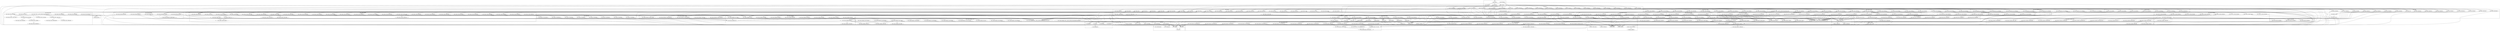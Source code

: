 digraph {
graph [overlap=false]
subgraph cluster_strict {
	label="strict";
	"strict::bits";
	"strict::CORE:regcomp";
	"strict::unimport";
	"strict::import";
	"strict::CORE:match";
}
subgraph cluster_warnings_register {
	label="warnings::register";
	"warnings::register::import";
}
subgraph cluster_main {
	label="main";
	"main::BEGIN@4";
	"main::BEGIN@1";
	"main::RUNTIME";
	"main::NULL";
	"main::BEGIN@2";
}
subgraph cluster_Test_Stream {
	label="Test::Stream";
	"Test::Stream::BEGIN@13";
	"Test::Stream::BEGIN@3";
	"Test::Stream::BEGIN@15";
	"Test::Stream::_process_event";
	"Test::Stream::_finalize_event";
	"Test::Stream::shared";
	"Test::Stream::BEGIN@11";
	"Test::Stream::BEGIN@2";
	"Test::Stream::CORE:print";
	"Test::Stream::plan";
	"Test::Stream::BEGIN@9";
	"Test::Stream::ended";
	"Test::Stream::before_import";
	"Test::Stream::count";
	"Test::Stream::BEGIN@47";
	"Test::Stream::send";
	"Test::Stream::_render_tap";
	"Test::Stream::BEGIN@8";
	"Test::Stream::BEGIN@628";
	"Test::Stream::done_testing";
	"Test::Stream::END";
	"Test::Stream::init";
	"Test::Stream::BEGIN@659";
	"Test::Stream::BEGIN@10";
	"Test::Stream::_update_state";
	"Test::Stream::_reset";
	"Test::Stream::failed";
	"Test::Stream::BEGIN@12";
}
subgraph cluster_Test_Stream_PackageUtil {
	label="Test::Stream::PackageUtil";
	"Test::Stream::PackageUtil::BEGIN@47";
	"Test::Stream::PackageUtil::CORE:match";
	"Test::Stream::PackageUtil::BEGIN@2";
	"Test::Stream::PackageUtil::BEGIN@19";
	"Test::Stream::PackageUtil::BEGIN@61";
	"Test::Stream::PackageUtil::package_purge_sym";
	"Test::Stream::PackageUtil::BEGIN@3";
	"Test::Stream::PackageUtil::import";
	"Test::Stream::PackageUtil::package_sym";
	"Test::Stream::PackageUtil::BEGIN@46";
}
subgraph cluster_Test_More_DeepCheck_Strict {
	label="Test::More::DeepCheck::Strict";
	"Test::More::DeepCheck::Strict::BEGIN@2";
	"Test::More::DeepCheck::Strict::BEGIN@7";
	"Test::More::DeepCheck::Strict::BEGIN@5";
	"Test::More::DeepCheck::Strict::BEGIN@8";
	"Test::More::DeepCheck::Strict::BEGIN@3";
	"Test::More::DeepCheck::Strict::BEGIN@63";
	"Test::More::DeepCheck::Strict::BEGIN@10";
	"Test::More::DeepCheck::Strict::BEGIN@6";
}
subgraph cluster_Test_Stream_Event_Note {
	label="Test::Stream::Event::Note";
	"Test::Stream::Event::Note::BEGIN@3";
	"Test::Stream::Event::Note::BEGIN@10";
	"Test::Stream::Event::Note::BEGIN@5";
	"Test::Stream::Event::Note::BEGIN@2";
}
subgraph cluster_XSLoader {
	label="XSLoader";
	"XSLoader::load";
}
subgraph cluster_Test_Stream_Event_Bail {
	label="Test::Stream::Event::Bail";
	"Test::Stream::Event::Bail::BEGIN@2";
	"Test::Stream::Event::Bail::BEGIN@5";
	"Test::Stream::Event::Bail::BEGIN@3";
}
subgraph cluster_Test_Stream_Block {
	label="Test::Stream::Block";
	"Test::Stream::Block::BEGIN@5";
	"Test::Stream::Block::BEGIN@6";
	"Test::Stream::Block::BEGIN@2";
	"Test::Stream::Block::BEGIN@3";
	"Test::Stream::Block::BEGIN@8";
	"Test::Stream::Block::BEGIN@176";
}
subgraph cluster_Test_Stream_ArrayBase {
	label="Test::Stream::ArrayBase";
	"Test::Stream::ArrayBase::CORE:subst";
	"Test::Stream::ArrayBase::apply_to";
	"Test::Stream::ArrayBase::BEGIN@2";
	"Test::Stream::ArrayBase::BEGIN@7";
	"Test::Stream::ArrayBase::BEGIN@5";
	"Test::Stream::ArrayBase::import";
	"Test::Stream::ArrayBase::BEGIN@29";
	"Test::Stream::ArrayBase::BEGIN@6";
	"Test::Stream::ArrayBase::BEGIN@3";
	"Test::Stream::ArrayBase::BEGIN@9";
}
subgraph cluster_Test_Stream_Event_Subtest {
	label="Test::Stream::Event::Subtest";
	"Test::Stream::Event::Subtest::BEGIN@3";
	"Test::Stream::Event::Subtest::BEGIN@6";
	"Test::Stream::Event::Subtest::BEGIN@7";
	"Test::Stream::Event::Subtest::BEGIN@2";
	"Test::Stream::Event::Subtest::BEGIN@9";
	"Test::Stream::Event::Subtest::BEGIN@5";
}
subgraph cluster_Test_Stream_Event_Finish {
	label="Test::Stream::Event::Finish";
	"Test::Stream::Event::Finish::BEGIN@5";
	"Test::Stream::Event::Finish::BEGIN@2";
	"Test::Stream::Event::Finish::BEGIN@3";
}
subgraph cluster_Test_Stream_Carp {
	label="Test::Stream::Carp";
	"Test::Stream::Carp::BEGIN@3";
	"Test::Stream::Carp::BEGIN@2";
	"Test::Stream::Carp::BEGIN@5";
}
subgraph cluster_Test_More_Tools {
	label="Test::More::Tools";
	"Test::More::Tools::BEGIN@7";
	"Test::More::Tools::BEGIN@2";
	"Test::More::Tools::BEGIN@3";
	"Test::More::Tools::BEGIN@5";
	"Test::More::Tools::BEGIN@12";
	"Test::More::Tools::BEGIN@145";
	"Test::More::Tools::BEGIN@11";
}
subgraph cluster_version {
	label="version";
	"version::(bool";
	"version::(cmp";
}
subgraph cluster_Test_Stream_HashBase_Meta {
	label="Test::Stream::HashBase::Meta";
	"Test::Stream::HashBase::Meta::BEGIN@92";
	"Test::Stream::HashBase::Meta::BEGIN@65";
	"Test::Stream::HashBase::Meta::baseclass";
	"Test::Stream::HashBase::Meta::__ANON__[lib/Test/Stream/HashBase/Meta.pm:94]";
	"Test::Stream::HashBase::Meta::BEGIN@3";
	"Test::Stream::HashBase::Meta::fields";
	"Test::Stream::HashBase::Meta::__ANON__[lib/Test/Stream/HashBase/Meta.pm:95]";
	"Test::Stream::HashBase::Meta::BEGIN@58";
	"Test::Stream::HashBase::Meta::new";
	"Test::Stream::HashBase::Meta::subclass";
	"Test::Stream::HashBase::Meta::BEGIN@2";
	"Test::Stream::HashBase::Meta::get";
	"Test::Stream::HashBase::Meta::add_accessors";
	"Test::Stream::HashBase::Meta::BEGIN@5";
	"Test::Stream::HashBase::Meta::order";
}
subgraph cluster_Scalar_Util {
	label="Scalar::Util";
	"Scalar::Util::weaken";
	"Scalar::Util::blessed";
	"Scalar::Util::BEGIN@9";
}
subgraph cluster_Test_Stream_Event_Diag {
	label="Test::Stream::Event::Diag";
	"Test::Stream::Event::Diag::BEGIN@3";
	"Test::Stream::Event::Diag::BEGIN@2";
	"Test::Stream::Event::Diag::BEGIN@10";
	"Test::Stream::Event::Diag::BEGIN@12";
	"Test::Stream::Event::Diag::BEGIN@5";
	"Test::Stream::Event::Diag::BEGIN@11";
}
subgraph cluster_PerlIO {
	label="PerlIO";
	"PerlIO::get_layers";
}
subgraph cluster_warnings {
	label="warnings";
	"warnings::register_categories";
	"warnings::CORE:regcomp";
	"warnings::unimport";
	"warnings::CORE:match";
	"warnings::import";
	"warnings::_mkMask";
}
subgraph cluster_Test_Stream_Event_Plan {
	label="Test::Stream::Event::Plan";
	"Test::Stream::Event::Plan::init";
	"Test::Stream::Event::Plan::BEGIN@3";
	"Test::Stream::Event::Plan::to_tap";
	"Test::Stream::Event::Plan::BEGIN@2";
	"Test::Stream::Event::Plan::BEGIN@10";
	"Test::Stream::Event::Plan::BEGIN@5";
}
subgraph cluster_Test_Stream_Util {
	label="Test::Stream::Util";
	"Test::Stream::Util::BEGIN@3";
	"Test::Stream::Util::BEGIN@81";
	"Test::Stream::Util::BEGIN@2";
	"Test::Stream::Util::BEGIN@5";
	"Test::Stream::Util::_local_protect";
	"Test::Stream::Util::BEGIN@7";
	"Test::Stream::Util::BEGIN@170";
	"Test::Stream::Util::BEGIN@6";
}
subgraph cluster_List_Util {
	label="List::Util";
	"List::Util::BEGIN@9";
	"List::Util::BEGIN@30";
}
subgraph cluster_UNIVERSAL {
	label="UNIVERSAL";
	"UNIVERSAL::isa";
	"UNIVERSAL::VERSION";
	"UNIVERSAL::can";
}
subgraph cluster_Test_Stream_Event {
	label="Test::Stream::Event";
	"Test::Stream::Event::BEGIN@6";
	"Test::Stream::Event::BEGIN@2";
	"Test::Stream::Event::encoding";
	"Test::Stream::Event::import";
	"Test::Stream::Event::BEGIN@8";
	"Test::Stream::Event::BEGIN@5";
	"Test::Stream::Event::BEGIN@3";
	"Test::Stream::Event::init";
}
subgraph cluster_Exporter {
	label="Exporter";
	"Exporter::import";
	"Exporter::CORE:subst";
	"Exporter::CORE:match";
}
subgraph cluster_Test_Stream_Toolset {
	label="Test::Stream::Toolset";
	"Test::Stream::Toolset::BEGIN@5";
	"Test::Stream::Toolset::BEGIN@16";
	"Test::Stream::Toolset::BEGIN@3";
	"Test::Stream::Toolset::BEGIN@10";
	"Test::Stream::Toolset::BEGIN@6";
	"Test::Stream::Toolset::BEGIN@18";
	"Test::Stream::Toolset::BEGIN@12";
	"Test::Stream::Toolset::BEGIN@11";
	"Test::Stream::Toolset::BEGIN@14";
	"Test::Stream::Toolset::BEGIN@7";
	"Test::Stream::Toolset::BEGIN@15";
	"Test::Stream::Toolset::__ANON__[lib/Test/Stream/Toolset.pm:58]";
	"Test::Stream::Toolset::BEGIN@2";
	"Test::Stream::Toolset::BEGIN@13";
}
subgraph cluster_Test_Stream_ArrayBase_Meta {
	label="Test::Stream::ArrayBase::Meta";
	"Test::Stream::ArrayBase::Meta::_GROW";
	"Test::Stream::ArrayBase::Meta::BEGIN@2";
	"Test::Stream::ArrayBase::Meta::get";
	"Test::Stream::ArrayBase::Meta::baseclass";
	"Test::Stream::ArrayBase::Meta::BEGIN@5";
	"Test::Stream::ArrayBase::Meta::fields";
	"Test::Stream::ArrayBase::Meta::new";
	"Test::Stream::ArrayBase::Meta::add_accessors";
	"Test::Stream::ArrayBase::Meta::subclass";
	"Test::Stream::ArrayBase::Meta::BEGIN@106";
	"Test::Stream::ArrayBase::Meta::BEGIN@57";
	"Test::Stream::ArrayBase::Meta::BEGIN@3";
}
subgraph cluster_Test_Stream_ExitMagic {
	label="Test::Stream::ExitMagic";
	"Test::Stream::ExitMagic::BEGIN@7";
	"Test::Stream::ExitMagic::do_magic";
	"Test::Stream::ExitMagic::be_helpful_magic";
	"Test::Stream::ExitMagic::BEGIN@3";
	"Test::Stream::ExitMagic::init";
	"Test::Stream::ExitMagic::BEGIN@2";
}
subgraph cluster_Test_More {
	label="Test::More";
	"Test::More::BEGIN@12";
	"Test::More::BEGIN@23";
	"Test::More::BEGIN@260";
	"Test::More::BEGIN@13";
	"Test::More::import_extra";
	"Test::More::BEGIN@15";
	"Test::More::BEGIN@3";
	"Test::More::BEGIN@4";
	"Test::More::BEGIN@10";
	"Test::More::BEGIN@19";
	"Test::More::BEGIN@53";
	"Test::More::import";
	"Test::More::BEGIN@121";
	"Test::More::BEGIN@16";
	"Test::More::BEGIN@18";
	"Test::More::done_testing";
	"Test::More::BEGIN@21";
	"Test::More::BEGIN@11";
	"Test::More::BEGIN@5";
	"Test::More::BEGIN@225";
	"Test::More::ok";
}
subgraph cluster_Test_Stream_Meta {
	label="Test::Stream::Meta";
	"Test::Stream::Meta::BEGIN@14";
	"Test::Stream::Meta::init_tester";
	"Test::Stream::Meta::BEGIN@5";
	"Test::Stream::Meta::BEGIN@3";
	"Test::Stream::Meta::BEGIN@2";
	"Test::Stream::Meta::BEGIN@6";
	"Test::Stream::Meta::BEGIN@8";
	"Test::Stream::Meta::is_tester";
	"Test::Stream::Meta::BEGIN@12";
}
subgraph cluster_Test_Stream_Context {
	label="Test::Stream::Context";
	"Test::Stream::Context::BEGIN@18";
	"Test::Stream::Context::DESTROY";
	"Test::Stream::Context::BEGIN@426";
	"Test::Stream::Context::BEGIN@9";
	"Test::Stream::Context::BEGIN@11";
	"Test::Stream::Context::BEGIN@14";
	"Test::Stream::Context::BEGIN@433";
	"Test::Stream::Context::CORE:match";
	"Test::Stream::Context::snapshot";
	"Test::Stream::Context::_find_context";
	"Test::Stream::Context::ok";
	"Test::Stream::Context::finish";
	"Test::Stream::Context::BEGIN@10";
	"Test::Stream::Context::BEGIN@78";
	"Test::Stream::Context::BEGIN@407";
	"Test::Stream::Context::BEGIN@2";
	"Test::Stream::Context::_ok";
	"Test::Stream::Context::BEGIN@5";
	"Test::Stream::Context::BEGIN@385";
	"Test::Stream::Context::context";
	"Test::Stream::Context::CORE:subst";
	"Test::Stream::Context::BEGIN@24";
	"Test::Stream::Context::BEGIN@3";
	"Test::Stream::Context::register_event";
	"Test::Stream::Context::BEGIN@7";
	"Test::Stream::Context::BEGIN@406";
	"Test::Stream::Context::BEGIN@425";
	"Test::Stream::Context::done_testing";
	"Test::Stream::Context::_plan";
	"Test::Stream::Context::BEGIN@12";
	"Test::Stream::Context::BEGIN@77";
}
subgraph cluster_vars {
	label="vars";
	"vars::CORE:match";
	"vars::import";
	"vars::BEGIN@7";
	"vars::BEGIN@3";
	"vars::BEGIN@8";
}
subgraph cluster_Config {
	label="Config";
	"Config::BEGIN@11";
	"Config::TIEHASH";
	"Config::FETCH";
	"Config::import";
	"Config::BEGIN@10";
	"Config::BEGIN@9";
	"Config::BEGIN@47";
}
subgraph cluster_Test_Stream_ExitMagic_Context {
	label="Test::Stream::ExitMagic::Context";
	"Test::Stream::ExitMagic::Context::BEGIN@5";
	"Test::Stream::ExitMagic::Context::BEGIN@2";
	"Test::Stream::ExitMagic::Context::snapshot";
	"Test::Stream::ExitMagic::Context::BEGIN@3";
	"Test::Stream::ExitMagic::Context::init";
}
subgraph cluster_Test_Stream_HashBase {
	label="Test::Stream::HashBase";
	"Test::Stream::HashBase::BEGIN@3";
	"Test::Stream::HashBase::BEGIN@5";
	"Test::Stream::HashBase::BEGIN@2";
	"Test::Stream::HashBase::new";
	"Test::Stream::HashBase::BEGIN@7";
	"Test::Stream::HashBase::BEGIN@9";
	"Test::Stream::HashBase::import";
	"Test::Stream::HashBase::BEGIN@29";
	"Test::Stream::HashBase::BEGIN@6";
	"Test::Stream::HashBase::apply_to";
	"Test::Stream::HashBase::new_ordered";
	"Test::Stream::HashBase::CORE:subst";
}
subgraph cluster_Test_Stream_Exporter {
	label="Test::Stream::Exporter";
	"Test::Stream::Exporter::import";
	"Test::Stream::Exporter::__ANON__[lib/Test/Stream/Exporter.pm:39]";
	"Test::Stream::Exporter::export_to";
	"Test::Stream::Exporter::BEGIN@5";
	"Test::Stream::Exporter::BEGIN@2";
	"Test::Stream::Exporter::BEGIN@3";
	"Test::Stream::Exporter::export_meta";
	"Test::Stream::Exporter::BEGIN@17";
	"Test::Stream::Exporter::exports";
	"Test::Stream::Exporter::default_export";
	"Test::Stream::Exporter::default_exports";
	"Test::Stream::Exporter::export";
	"Test::Stream::Exporter::BEGIN@72";
	"Test::Stream::Exporter::CORE:subst";
	"Test::Stream::Exporter::cleanup";
	"Test::Stream::Exporter::BEGIN@6";
}
subgraph cluster_Test_Stream_Event_Ok {
	label="Test::Stream::Event::Ok";
	"Test::Stream::Event::Ok::BEGIN@5";
	"Test::Stream::Event::Ok::BEGIN@6";
	"Test::Stream::Event::Ok::CORE:subst";
	"Test::Stream::Event::Ok::BEGIN@2";
	"Test::Stream::Event::Ok::BEGIN@3";
	"Test::Stream::Event::Ok::BEGIN@7";
	"Test::Stream::Event::Ok::BEGIN@134";
	"Test::Stream::Event::Ok::to_tap";
	"Test::Stream::Event::Ok::init";
	"Test::Stream::Event::Ok::BEGIN@9";
}
subgraph cluster_Test_Stream_Threads {
	label="Test::Stream::Threads";
	"Test::Stream::Threads::BEGIN@3";
	"Test::Stream::Threads::BEGIN@23";
	"Test::Stream::Threads::BEGIN@6";
	"Test::Stream::Threads::BEGIN@5";
	"Test::Stream::Threads::BEGIN@2";
}
subgraph cluster_Test_Stream_IOSets {
	label="Test::Stream::IOSets";
	"Test::Stream::IOSets::__ANON__[lib/Test/Stream/IOSets.pm:76]";
	"Test::Stream::IOSets::init_legacy";
	"Test::Stream::IOSets::reset_legacy";
	"Test::Stream::IOSets::_apply_layers";
	"Test::Stream::IOSets::open_handles";
	"Test::Stream::IOSets::_autoflush";
	"Test::Stream::IOSets::BEGIN@3";
	"Test::Stream::IOSets::BEGIN@2";
	"Test::Stream::IOSets::CORE:select";
	"Test::Stream::IOSets::new";
	"Test::Stream::IOSets::_copy_io_layers";
	"Test::Stream::IOSets::CORE:open";
	"Test::Stream::IOSets::BEGIN@5";
	"Test::Stream::IOSets::CORE:binmode";
	"Test::Stream::IOSets::CORE:match";
}
subgraph cluster_Test_More_DeepCheck {
	label="Test::More::DeepCheck";
	"Test::More::DeepCheck::BEGIN@5";
	"Test::More::DeepCheck::BEGIN@2";
	"Test::More::DeepCheck::BEGIN@3";
}
subgraph cluster_Test_Stream_Subtest {
	label="Test::Stream::Subtest";
	"Test::Stream::Subtest::BEGIN@38";
	"Test::Stream::Subtest::BEGIN@11";
	"Test::Stream::Subtest::BEGIN@12";
	"Test::Stream::Subtest::BEGIN@2";
	"Test::Stream::Subtest::BEGIN@3";
	"Test::Stream::Subtest::BEGIN@14";
	"Test::Stream::Subtest::BEGIN@9";
	"Test::Stream::Subtest::BEGIN@5";
	"Test::Stream::Subtest::BEGIN@10";
}
subgraph cluster_Test_Builder {
	label="Test::Builder";
	"Test::Builder::BEGIN@4";
	"Test::Builder::BEGIN@944";
	"Test::Builder::BEGIN@17";
	"Test::Builder::create";
	"Test::Builder::BEGIN@22";
	"Test::Builder::BEGIN@261";
	"Test::Builder::BEGIN@13";
	"Test::Builder::BEGIN@5";
	"Test::Builder::BEGIN@3";
	"Test::Builder::BEGIN@20";
	"Test::Builder::reset";
	"Test::Builder::BEGIN@14";
	"Test::Builder::new";
	"Test::Builder::BEGIN@18";
	"Test::Builder::BEGIN@11";
	"Test::Builder::BEGIN@12";
	"Test::Builder::BEGIN@262";
	"Test::Builder::BEGIN@15";
}
subgraph cluster_Test_Stream_Exporter_Meta {
	label="Test::Stream::Exporter::Meta";
	"Test::Stream::Exporter::Meta::new";
	"Test::Stream::Exporter::Meta::exports";
	"Test::Stream::Exporter::Meta::get";
	"Test::Stream::Exporter::Meta::add_bulk";
	"Test::Stream::Exporter::Meta::BEGIN@100.1";
	"Test::Stream::Exporter::Meta::add";
	"Test::Stream::Exporter::Meta::BEGIN@2";
	"Test::Stream::Exporter::Meta::BEGIN@89";
	"Test::Stream::Exporter::Meta::BEGIN@5";
	"Test::Stream::Exporter::Meta::default";
	"Test::Stream::Exporter::Meta::BEGIN@101";
	"Test::Stream::Exporter::Meta::add_default";
	"Test::Stream::Exporter::Meta::BEGIN@3";
	"Test::Stream::Exporter::Meta::add_default_bulk";
	"Test::Stream::Exporter::Meta::BEGIN@101.2";
	"Test::Stream::Exporter::Meta::BEGIN@100";
}
"Test::Stream::BEGIN@8" -> "Test::Stream::Context::BEGIN@5";
"Test::Stream::Toolset::BEGIN@14" -> "Test::Stream::Event::Ok::BEGIN@134";
"Test::Stream::Toolset::__ANON__[lib/Test/Stream/Toolset.pm:58]" -> "Test::Stream::Context::context";
"Test::More::done_testing" -> "Test::Stream::Context::context";
"Test::More::ok" -> "Test::Stream::Context::context";
"Test::Stream::Context::register_event" -> "Test::Stream::Context::CORE:subst";
"Test::More::BEGIN@12" -> "Test::Stream::Toolset::BEGIN@16";
"Test::Stream::Context::BEGIN@10" -> "Test::Stream::Event::BEGIN@2";
"warnings::register_categories" -> "warnings::_mkMask";
"Test::Stream::Event::BEGIN@8" -> "Test::Stream::HashBase::BEGIN@2";
"Test::Stream::ArrayBase::apply_to" -> "Test::Stream::ArrayBase::Meta::add_accessors";
"Test::Stream::Exporter::BEGIN@6" -> "Test::Stream::Exporter::Meta::BEGIN@100";
"Test::Stream::BEGIN@8" -> "Test::Stream::Context::BEGIN@77";
"Test::Stream::BEGIN@10" -> "Test::Stream::IOSets::init_legacy";
"Test::Stream::HashBase::new" -> "Test::Stream::ExitMagic::init";
"Test::Stream::shared" -> "Test::Stream::ExitMagic::BEGIN@3";
"Test::More::BEGIN@13" -> "Test::Stream::Subtest::BEGIN@10";
"Test::More::BEGIN@12" -> "Test::Stream::Toolset::BEGIN@3";
"main::BEGIN@4" -> "Test::More::BEGIN@3";
"Test::Stream::Exporter::Meta::new" -> "Test::Stream::Exporter::Meta::add_bulk";
"Test::Stream::Exporter::exports" -> "Test::Stream::Exporter::Meta::add_bulk";
"Test::Stream::Context::done_testing" -> "Test::Stream::done_testing";
"Config::BEGIN@11" -> "vars::BEGIN@3";
"Test::Stream::Toolset::BEGIN@10" -> "Test::Stream::Event::Bail::BEGIN@2";
"Test::Stream::Toolset::BEGIN@14" -> "Test::Stream::Event::Ok::BEGIN@5";
"Test::Stream::send" -> "Test::Stream::_update_state";
"Test::Stream::Toolset::BEGIN@10" -> "Test::Stream::Event::Bail::BEGIN@5";
"Test::Stream::Context::finish" -> "Test::Stream::ExitMagic::Context::snapshot";
"Test::Stream::_update_state" -> "Test::Stream::ExitMagic::Context::snapshot";
"Test::Stream::Toolset::BEGIN@12" -> "Test::Stream::Event::Finish::BEGIN@3";
"Test::Stream::Meta::BEGIN@8" -> "Test::Stream::HashBase::import";
"Test::Stream::ExitMagic::Context::BEGIN@5" -> "Test::Stream::HashBase::import";
"Test::Stream::Block::BEGIN@8" -> "Test::Stream::HashBase::import";
"Test::Stream::BEGIN@15" -> "Test::Stream::HashBase::import";
"Test::Stream::Event::BEGIN@8" -> "Test::Stream::HashBase::import";
"Test::Stream::Context::BEGIN@14" -> "Test::Stream::HashBase::import";
"Test::Stream::ExitMagic::BEGIN@7" -> "Test::Stream::HashBase::import";
"Test::Stream::HashBase::new_ordered" -> "Test::Stream::HashBase::Meta::order";
"Test::Stream::HashBase::Meta::subclass" -> "Test::Stream::HashBase::Meta::order";
"Test::Stream::IOSets::_apply_layers" -> "Test::Stream::IOSets::CORE:binmode";
"Test::Stream::Subtest::BEGIN@14" -> "Test::Stream::Block::BEGIN@8";
"Test::More::DeepCheck::Strict::BEGIN@10" -> "Test::Stream::ArrayBase::BEGIN@7";
"Test::Stream::ArrayBase::apply_to" -> "Test::More::DeepCheck::BEGIN@2";
"main::BEGIN@4" -> "Test::More::import";
"Test::Stream::Context::BEGIN@12" -> "Test::Stream::Meta::BEGIN@3";
"Test::More::BEGIN@18" -> "Test::More::Tools::BEGIN@145";
"Test::Stream::ArrayBase::BEGIN@5" -> "Test::Stream::ArrayBase::Meta::BEGIN@57";
"Test::Stream::IOSets::open_handles" -> "Test::Stream::IOSets::CORE:open";
"Test::Stream::HashBase::new" -> "Test::Stream::Event::Ok::init";
"Test::Stream::BEGIN@8" -> "Test::Stream::Context::BEGIN@11";
"Test::Stream::IOSets::_apply_layers" -> "Test::Stream::IOSets::CORE:match";
"Test::Stream::Threads::BEGIN@6" -> "Config::import";
"Test::Stream::Exporter::BEGIN@5" -> "Test::Stream::PackageUtil::BEGIN@47";
"Test::Stream::Context::BEGIN@11" -> "Test::Stream::Util::BEGIN@3";
"Test::Stream::Threads::BEGIN@6" -> "Config::BEGIN@9";
"Test::Stream::BEGIN@8" -> "Test::Stream::Context::BEGIN@407";
"Test::Stream::ArrayBase::BEGIN@5" -> "Test::Stream::ArrayBase::Meta::BEGIN@3";
"Test::Stream::ExitMagic::do_magic" -> "Test::Stream::failed";
"Test::Stream::Exporter::BEGIN@6" -> "Test::Stream::Exporter::Meta::BEGIN@89";
"Test::Stream::Threads::BEGIN@5" -> "Config::FETCH";
"Test::More::BEGIN@18" -> "Test::More::Tools::BEGIN@5";
"Test::Stream::Toolset::BEGIN@11" -> "Test::Stream::Event::Diag::BEGIN@2";
"Test::Stream::HashBase::apply_to" -> "Test::Stream::HashBase::Meta::add_accessors";
"Test::Stream::HashBase::new" -> "Test::Stream::Event::Plan::init";
"Test::Stream::Toolset::BEGIN@15" -> "Test::Stream::Event::Plan::BEGIN@2";
"Test::More::BEGIN@21" -> "Test::Builder::BEGIN@22";
"Test::Stream::_reset" -> "Test::Stream::HashBase::Meta::__ANON__[lib/Test/Stream/HashBase/Meta.pm:94]";
"Test::Stream::_update_state" -> "Test::Stream::HashBase::Meta::__ANON__[lib/Test/Stream/HashBase/Meta.pm:94]";
"Test::Stream::Context::finish" -> "Test::Stream::HashBase::Meta::__ANON__[lib/Test/Stream/HashBase/Meta.pm:94]";
"Test::Builder::reset" -> "Test::Stream::HashBase::Meta::__ANON__[lib/Test/Stream/HashBase/Meta.pm:94]";
"Test::Stream::_render_tap" -> "Test::Stream::HashBase::Meta::__ANON__[lib/Test/Stream/HashBase/Meta.pm:94]";
"Test::Stream::Event::Ok::init" -> "Test::Stream::HashBase::Meta::__ANON__[lib/Test/Stream/HashBase/Meta.pm:94]";
"Test::Stream::ExitMagic::do_magic" -> "Test::Stream::HashBase::Meta::__ANON__[lib/Test/Stream/HashBase/Meta.pm:94]";
"Test::Stream::ExitMagic::be_helpful_magic" -> "Test::Stream::HashBase::Meta::__ANON__[lib/Test/Stream/HashBase/Meta.pm:94]";
"Test::Stream::END" -> "Test::Stream::HashBase::Meta::__ANON__[lib/Test/Stream/HashBase/Meta.pm:94]";
"Test::Stream::Context::done_testing" -> "Test::Stream::HashBase::Meta::__ANON__[lib/Test/Stream/HashBase/Meta.pm:94]";
"Test::Stream::Context::_plan" -> "Test::Stream::HashBase::Meta::__ANON__[lib/Test/Stream/HashBase/Meta.pm:94]";
"Test::Stream::_finalize_event" -> "Test::Stream::HashBase::Meta::__ANON__[lib/Test/Stream/HashBase/Meta.pm:94]";
"Test::Stream::Context::context" -> "Test::Stream::HashBase::Meta::__ANON__[lib/Test/Stream/HashBase/Meta.pm:94]";
"Test::Stream::Event::Ok::to_tap" -> "Test::Stream::HashBase::Meta::__ANON__[lib/Test/Stream/HashBase/Meta.pm:94]";
"Test::Stream::Context::_ok" -> "Test::Stream::HashBase::Meta::__ANON__[lib/Test/Stream/HashBase/Meta.pm:94]";
"Test::Stream::Event::encoding" -> "Test::Stream::HashBase::Meta::__ANON__[lib/Test/Stream/HashBase/Meta.pm:94]";
"Test::More::BEGIN@18" -> "Test::More::Tools::BEGIN@3";
"Test::Stream::Exporter::Meta::add_bulk" -> "Test::Stream::Exporter::Meta::exports";
"Test::Stream::Exporter::Meta::add_default_bulk" -> "Test::Stream::Exporter::Meta::exports";
"Test::Stream::Exporter::export_to" -> "Test::Stream::Exporter::Meta::exports";
"Test::Stream::Exporter::Meta::add" -> "Test::Stream::Exporter::Meta::exports";
"Test::Stream::ExitMagic::do_magic" -> "Test::Stream::ExitMagic::be_helpful_magic";
"Test::More::BEGIN@10" -> "Test::Stream::BEGIN@8";
"Test::Stream::BEGIN@8" -> "Test::Stream::Context::BEGIN@14";
"Test::Stream::ArrayBase::import" -> "Test::Stream::ArrayBase::apply_to";
"Test::More::BEGIN@18" -> "Test::More::Tools::BEGIN@7";
"Test::Stream::BEGIN@8" -> "Test::Stream::Context::BEGIN@10";
"Test::More::BEGIN@19" -> "Test::More::DeepCheck::Strict::BEGIN@7";
"Test::Stream::Event::BEGIN@8" -> "Test::Stream::HashBase::BEGIN@3";
"Test::Stream::IOSets::init_legacy" -> "Test::Stream::IOSets::_copy_io_layers";
"Test::Stream::Exporter::Meta::add_default" -> "Test::Stream::Exporter::Meta::add";
"Test::Stream::Exporter::export" -> "Test::Stream::Exporter::Meta::add";
"Test::Stream::ArrayBase::Meta::subclass" -> "Test::Stream::Exporter::Meta::add";
"Test::Stream::HashBase::Meta::subclass" -> "Test::Stream::Exporter::Meta::add";
"Test::Stream::Context::context" -> "Test::Stream::Context::_find_context";
"Test::Stream::Exporter::default_export" -> "Test::Stream::Exporter::export_meta";
"Test::Stream::Exporter::exports" -> "Test::Stream::Exporter::export_meta";
"Test::Stream::Exporter::default_exports" -> "Test::Stream::Exporter::export_meta";
"Test::Stream::Exporter::export" -> "Test::Stream::Exporter::export_meta";
"Test::More::BEGIN@21" -> "Test::Builder::BEGIN@262";
"Test::More::BEGIN@21" -> "Test::Builder::BEGIN@4";
"Test::More::BEGIN@10" -> "Test::Stream::BEGIN@15";
"Test::Stream::HashBase::apply_to" -> "Test::Stream::HashBase::Meta::subclass";
"Test::Stream::Context::BEGIN@12" -> "Test::Stream::Meta::BEGIN@12";
"Test::Stream::IOSets::_copy_io_layers" -> "Test::Stream::Util::_local_protect";
"Test::Stream::Toolset::BEGIN@12" -> "Test::Stream::Event::Finish::BEGIN@2";
"Test::Stream::ArrayBase::apply_to" -> "Test::Stream::Exporter::export_to";
"Test::Stream::Event::import" -> "Test::Stream::Exporter::export_to";
"Test::Stream::HashBase::apply_to" -> "Test::Stream::Exporter::export_to";
"Test::More::import" -> "Test::Stream::Exporter::export_to";
"Test::Stream::Exporter::__ANON__[lib/Test/Stream/Exporter.pm:39]" -> "Test::Stream::Exporter::export_to";
"Test::Stream::Exporter::import" -> "Test::Stream::Exporter::export_to";
"Test::Stream::Threads::BEGIN@6" -> "Config::TIEHASH";
"main::BEGIN@2" -> "warnings::CORE:regcomp";
"Test::Builder::BEGIN@22" -> "Test::Stream::HashBase::Meta::__ANON__[lib/Test/Stream/HashBase/Meta.pm:95]";
"Test::More::BEGIN@12" -> "Test::Stream::Toolset::BEGIN@12";
"Test::Stream::Exporter::export_meta" -> "Test::Stream::Exporter::Meta::get";
"Test::Stream::ArrayBase::Meta::subclass" -> "Test::Stream::Exporter::Meta::get";
"Test::Stream::HashBase::Meta::subclass" -> "Test::Stream::Exporter::Meta::get";
"Test::Stream::HashBase::Meta::add_accessors" -> "Test::Stream::Exporter::Meta::get";
"Test::Stream::ArrayBase::Meta::add_accessors" -> "Test::Stream::Exporter::Meta::get";
"Test::More::BEGIN@13" -> "Test::Stream::Subtest::BEGIN@11";
"Test::More::BEGIN@13" -> "Test::Stream::Subtest::BEGIN@38";
"Test::Stream::Event::import" -> "Test::Stream::HashBase::apply_to";
"Test::Stream::HashBase::import" -> "Test::Stream::HashBase::apply_to";
"Test::Stream::Context::context" -> "Scalar::Util::weaken";
"Test::Stream::Context::register_event" -> "UNIVERSAL::can";
"Test::Stream::HashBase::new" -> "UNIVERSAL::can";
"Test::Stream::HashBase::Meta::subclass" -> "UNIVERSAL::can";
"Test::Stream::ArrayBase::Meta::subclass" -> "UNIVERSAL::can";
"Test::Stream::Exporter::__ANON__[lib/Test/Stream/Exporter.pm:39]" -> "UNIVERSAL::can";
"Test::More::import" -> "UNIVERSAL::can";
"Test::Stream::_render_tap" -> "UNIVERSAL::can";
"Test::Stream::Context::BEGIN@9" -> "Test::Stream::Threads::BEGIN@5";
"Test::Stream::HashBase::new" -> "Test::Stream::init";
"Test::More::BEGIN@10" -> "Test::Stream::BEGIN@659";
"Test::Stream::ExitMagic::do_magic" -> "Test::Stream::Context::finish";
"Test::More::BEGIN@13" -> "Test::Stream::Subtest::BEGIN@14";
"Test::Stream::Toolset::BEGIN@14" -> "Test::Stream::Event::Ok::BEGIN@2";
"Test::Stream::Context::BEGIN@11" -> "Test::Stream::Util::BEGIN@5";
"main::BEGIN@4" -> "Test::More::BEGIN@15";
"Test::More::BEGIN@12" -> "Test::Stream::Toolset::BEGIN@14";
"Test::More::DeepCheck::Strict::BEGIN@10" -> "Test::Stream::ArrayBase::BEGIN@6";
"Test::Stream::shared" -> "Test::Stream::ExitMagic::BEGIN@2";
"Test::Stream::shared" -> "Test::Stream::ExitMagic::Context::BEGIN@2";
"Test::Stream::Context::BEGIN@5" -> "Scalar::Util::BEGIN@9";
"Test::More::BEGIN@12" -> "Test::Stream::Toolset::BEGIN@13";
"Test::Stream::Util::BEGIN@6" -> "Test::Stream::Exporter::import";
"Test::Stream::Context::BEGIN@18" -> "Test::Stream::Exporter::import";
"Test::Stream::Threads::BEGIN@23" -> "Test::Stream::Exporter::import";
"Test::More::Tools::BEGIN@7" -> "Test::Stream::Exporter::import";
"Test::Stream::Carp::BEGIN@5" -> "Test::Stream::Exporter::import";
"Test::Stream::Toolset::BEGIN@18" -> "Test::Stream::Exporter::import";
"Test::Stream::BEGIN@47" -> "Test::Stream::Exporter::import";
"Test::Stream::Subtest::BEGIN@5" -> "Test::Stream::Exporter::import";
"Test::Stream::Meta::BEGIN@14" -> "Test::Stream::Exporter::import";
"Test::More::BEGIN@23" -> "Test::Stream::Exporter::import";
"Test::More::BEGIN@10" -> "Test::Stream::BEGIN@9";
"Test::Stream::Context::BEGIN@12" -> "Test::Stream::Meta::BEGIN@14";
"Test::Stream::Context::snapshot" -> "Scalar::Util::blessed";
"Test::Stream::Exporter::BEGIN@5" -> "Test::Stream::PackageUtil::BEGIN@3";
"Test::More::BEGIN@19" -> "Test::More::DeepCheck::Strict::BEGIN@10";
"Test::Stream::Toolset::BEGIN@16" -> "Test::Stream::Event::Subtest::BEGIN@7";
"Test::Builder::create" -> "Test::Builder::reset";
"Test::Stream::Exporter::export_to" -> "Test::Stream::Exporter::CORE:subst";
"Test::Stream::HashBase::new" -> "Test::Stream::ExitMagic::Context::init";
"Test::More::BEGIN@12" -> "Test::Stream::Exporter::export";
"Test::Stream::Context::BEGIN@7" -> "Test::Stream::Exporter::export";
"Test::Stream::IOSets::init_legacy" -> "Test::Stream::IOSets::_autoflush";
"Test::Stream::IOSets::open_handles" -> "Test::Stream::IOSets::_autoflush";
"main::BEGIN@4" -> "Test::More::BEGIN@260";
"main::BEGIN@4" -> "Test::More::BEGIN@5";
"Test::Stream::BEGIN@8" -> "Test::Stream::Context::BEGIN@385";
"Test::More::BEGIN@19" -> "Test::More::DeepCheck::Strict::BEGIN@6";
"main::BEGIN@4" -> "Test::More::BEGIN@225";
"Exporter::import" -> "Exporter::CORE:subst";
"Test::Stream::ArrayBase::apply_to" -> "Test::More::DeepCheck::BEGIN@5";
"Test::Stream::Carp::BEGIN@5" -> "Test::Stream::Exporter::BEGIN@5";
"Test::Stream::HashBase::new_ordered" -> "Test::Stream::HashBase::Meta::new";
"Test::Stream::HashBase::apply_to" -> "Test::Stream::HashBase::Meta::new";
"Test::Stream::Context::BEGIN@9" -> "Test::Stream::Threads::BEGIN@23";
"Test::Stream::_render_tap" -> "Test::Stream::CORE:print";
"Test::Stream::BEGIN@8" -> "Test::Stream::Context::BEGIN@7";
"Test::Stream::Exporter::BEGIN@6" -> "Test::Stream::Exporter::Meta::BEGIN@101.2";
"Test::More::BEGIN@21" -> "Test::Builder::BEGIN@5";
"Test::Stream::Event::BEGIN@8" -> "Test::Stream::HashBase::BEGIN@7";
"Test::Stream::Exporter::BEGIN@5" -> "Test::Stream::PackageUtil::BEGIN@61";
"Test::Stream::HashBase::BEGIN@5" -> "Test::Stream::HashBase::Meta::BEGIN@92";
"Test::Stream::init" -> "Test::Stream::IOSets::new";
"Test::Stream::Threads::BEGIN@6" -> "Config::BEGIN@11";
"Test::Stream::Context::BEGIN@9" -> "Test::Stream::Threads::BEGIN@6";
"Test::Stream::Toolset::BEGIN@12" -> "Test::Stream::Event::Finish::BEGIN@5";
"Test::More::BEGIN@18" -> "Test::More::Tools::BEGIN@11";
"Test::More::BEGIN@21" -> "Test::Builder::BEGIN@11";
"Test::Stream::Context::_plan" -> "Test::Stream::Context::snapshot";
"Test::Stream::done_testing" -> "Test::Stream::Context::snapshot";
"Test::Stream::Context::_ok" -> "Test::Stream::Context::snapshot";
"Test::More::BEGIN@10" -> "Test::Stream::BEGIN@12";
"Test::Stream::Exporter::default_export" -> "Test::Stream::Exporter::Meta::add_default";
"Test::Stream::Context::_ok" -> "Test::Stream::HashBase::new_ordered";
"Test::Stream::Context::_plan" -> "Test::Stream::HashBase::new_ordered";
"Test::Stream::Context::finish" -> "Test::Stream::HashBase::new_ordered";
"Test::Stream::Carp::BEGIN@5" -> "Test::Stream::Exporter::BEGIN@2";
"Test::Stream::Context::ok" -> "Test::Stream::Context::_ok";
"Test::Stream::Context::BEGIN@7" -> "Test::Stream::Carp::BEGIN@2";
"Test::More::import" -> "Test::Stream::Toolset::__ANON__[lib/Test/Stream/Toolset.pm:58]";
"Test::Stream::Toolset::BEGIN@14" -> "Test::Stream::Event::Ok::BEGIN@6";
"Test::Stream::HashBase::apply_to" -> "Test::Stream::HashBase::Meta::baseclass";
"Test::Stream::Exporter::__ANON__[lib/Test/Stream/Exporter.pm:39]" -> "Test::Stream::before_import";
"Test::Stream::Toolset::BEGIN@11" -> "Test::Stream::Event::Diag::BEGIN@11";
"Test::Stream::Subtest::BEGIN@14" -> "Test::Stream::Block::BEGIN@6";
"Test::Stream::Context::BEGIN@12" -> "Test::Stream::Meta::BEGIN@8";
"Test::More::BEGIN@19" -> "Test::More::DeepCheck::Strict::BEGIN@3";
"Test::Stream::BEGIN@8" -> "Test::Stream::Context::BEGIN@426";
"Test::Stream::Toolset::BEGIN@15" -> "Test::Stream::Event::Plan::BEGIN@3";
"Test::Stream::BEGIN@8" -> "Test::Stream::Exporter::cleanup";
"Test::Stream::Context::BEGIN@11" -> "Test::Stream::Exporter::cleanup";
"Test::More::BEGIN@10" -> "Test::Stream::Exporter::cleanup";
"Test::Stream::Context::BEGIN@9" -> "Test::Stream::Exporter::cleanup";
"Test::Stream::Context::BEGIN@12" -> "Test::Stream::Exporter::cleanup";
"Test::Stream::Context::BEGIN@7" -> "Test::Stream::Exporter::cleanup";
"Test::More::BEGIN@12" -> "Test::Stream::Exporter::cleanup";
"Test::More::BEGIN@13" -> "Test::Stream::Exporter::cleanup";
"Test::More::BEGIN@18" -> "Test::Stream::Exporter::cleanup";
"main::BEGIN@4" -> "Test::Stream::Exporter::cleanup";
"Test::More::BEGIN@12" -> "Test::Stream::Toolset::BEGIN@2";
"warnings::register::import" -> "warnings::register_categories";
"Test::Stream::ArrayBase::apply_to" -> "Test::Stream::ArrayBase::Meta::subclass";
"Test::More::BEGIN@21" -> "Test::Builder::BEGIN@14";
"Test::Stream::IOSets::init_legacy" -> "Test::Stream::IOSets::open_handles";
"main::NULL" -> "main::BEGIN@4";
"Test::More::DeepCheck::Strict::BEGIN@10" -> "Test::Stream::ArrayBase::BEGIN@3";
"main::BEGIN@4" -> "Test::Stream::Exporter::default_export";
"Test::Stream::Carp::BEGIN@5" -> "Test::Stream::Exporter::default_export";
"Test::Stream::send" -> "Test::Stream::_process_event";
"Test::Stream::ArrayBase::BEGIN@5" -> "Test::Stream::ArrayBase::Meta::_GROW";
"Test::Stream::Threads::BEGIN@6" -> "version::(bool";
"Test::Stream::Context::BEGIN@10" -> "Test::Stream::Event::BEGIN@3";
"Test::Stream::Context::BEGIN@12" -> "Test::Stream::Meta::BEGIN@2";
"Test::Stream::Toolset::BEGIN@16" -> "Test::Stream::Event::Subtest::BEGIN@2";
"Test::Stream::ExitMagic::do_magic" -> "Test::Stream::ended";
"Test::Stream::BEGIN@8" -> "Test::Stream::Context::BEGIN@3";
"Test::Stream::_render_tap" -> "Test::Stream::Event::Plan::to_tap";
"Test::Stream::Exporter::Meta::new" -> "Test::Stream::Exporter::Meta::add_default_bulk";
"Test::Stream::Exporter::default_exports" -> "Test::Stream::Exporter::Meta::add_default_bulk";
"Test::Stream::Threads::BEGIN@2" -> "strict::import";
"Test::Stream::IOSets::BEGIN@2" -> "strict::import";
"vars::BEGIN@8" -> "strict::import";
"Test::Stream::Event::Subtest::BEGIN@2" -> "strict::import";
"Test::Stream::Meta::BEGIN@2" -> "strict::import";
"Test::More::DeepCheck::BEGIN@2" -> "strict::import";
"Test::Stream::BEGIN@2" -> "strict::import";
"Test::Stream::Context::BEGIN@2" -> "strict::import";
"Test::Stream::Event::Finish::BEGIN@2" -> "strict::import";
"Test::Builder::BEGIN@4" -> "strict::import";
"Test::Stream::Util::BEGIN@2" -> "strict::import";
"Test::Stream::Event::Ok::BEGIN@2" -> "strict::import";
"Test::Stream::PackageUtil::BEGIN@2" -> "strict::import";
"Config::BEGIN@9" -> "strict::import";
"List::Util::BEGIN@9" -> "strict::import";
"Test::Stream::Subtest::BEGIN@2" -> "strict::import";
"Test::Stream::ArrayBase::Meta::BEGIN@2" -> "strict::import";
"Test::More::BEGIN@4" -> "strict::import";
"Test::Stream::Block::BEGIN@2" -> "strict::import";
"Test::More::DeepCheck::Strict::BEGIN@2" -> "strict::import";
"Test::Stream::HashBase::BEGIN@2" -> "strict::import";
"Test::Stream::Carp::BEGIN@2" -> "strict::import";
"Test::Stream::Event::Plan::BEGIN@2" -> "strict::import";
"Test::Stream::ArrayBase::BEGIN@2" -> "strict::import";
"Test::Stream::Event::BEGIN@2" -> "strict::import";
"Scalar::Util::BEGIN@9" -> "strict::import";
"Test::Stream::ExitMagic::Context::BEGIN@2" -> "strict::import";
"Test::Stream::Exporter::BEGIN@2" -> "strict::import";
"Test::Stream::ExitMagic::BEGIN@2" -> "strict::import";
"Test::Stream::Event::Diag::BEGIN@2" -> "strict::import";
"Test::Stream::HashBase::Meta::BEGIN@2" -> "strict::import";
"main::BEGIN@1" -> "strict::import";
"Test::Stream::Exporter::Meta::BEGIN@2" -> "strict::import";
"Test::Stream::Event::Note::BEGIN@2" -> "strict::import";
"Test::Stream::Toolset::BEGIN@2" -> "strict::import";
"Test::Stream::Event::Bail::BEGIN@2" -> "strict::import";
"Test::More::Tools::BEGIN@2" -> "strict::import";
"Test::Stream::BEGIN@8" -> "Test::Stream::Context::BEGIN@18";
"Test::Stream::IOSets::__ANON__[lib/Test/Stream/IOSets.pm:76]" -> "PerlIO::get_layers";
"Exporter::import" -> "Exporter::CORE:match";
"Test::Stream::BEGIN@10" -> "Test::Stream::IOSets::BEGIN@5";
"Test::Stream::Context::BEGIN@5" -> "List::Util::BEGIN@9";
"main::BEGIN@4" -> "Test::More::BEGIN@23";
"Test::More::BEGIN@10" -> "Test::Stream::BEGIN@10";
"Test::Stream::BEGIN@8" -> "Test::Stream::Context::BEGIN@433";
"Test::Stream::Context::context" -> "Test::Stream::Context::CORE:match";
"Test::Stream::Exporter::BEGIN@6" -> "Test::Stream::Exporter::Meta::BEGIN@3";
"Test::More::BEGIN@12" -> "Test::Stream::Toolset::BEGIN@18";
"Test::Stream::Toolset::BEGIN@14" -> "Test::Stream::Event::Ok::BEGIN@3";
"Test::More::DeepCheck::Strict::BEGIN@10" -> "Test::Stream::ArrayBase::BEGIN@29";
"main::RUNTIME" -> "Test::More::ok";
"Test::Stream::Subtest::BEGIN@14" -> "Test::Stream::Block::BEGIN@3";
"Test::More::BEGIN@13" -> "Test::Stream::Subtest::BEGIN@3";
"Test::Stream::Context::BEGIN@10" -> "Test::Stream::Event::BEGIN@5";
"Test::Stream::BEGIN@8" -> "Test::Stream::Context::BEGIN@406";
"Test::Stream::done_testing" -> "Test::Stream::Context::_plan";
"Test::Stream::BEGIN@8" -> "Test::Stream::Context::BEGIN@24";
"Test::Stream::Context::context" -> "Test::Stream::Meta::is_tester";
"Test::Builder::BEGIN@22" -> "Test::Stream::Meta::is_tester";
"Test::More::BEGIN@10" -> "Test::Stream::BEGIN@47";
"Test::Stream::Context::BEGIN@7" -> "Test::Stream::Carp::BEGIN@5";
"Test::Stream::Exporter::BEGIN@5" -> "Test::Stream::PackageUtil::BEGIN@46";
"Test::More::BEGIN@19" -> "Test::More::DeepCheck::Strict::BEGIN@5";
"Test::Stream::ArrayBase::BEGIN@5" -> "Test::Stream::ArrayBase::Meta::BEGIN@106";
"Test::More::BEGIN@19" -> "Test::More::DeepCheck::Strict::BEGIN@8";
"Test::More::BEGIN@21" -> "Test::Builder::BEGIN@12";
"Test::More::BEGIN@21" -> "Test::Builder::new";
"main::RUNTIME" -> "Test::Builder::new";
"Test::Builder::reset" -> "Test::Stream::_reset";
"Test::More::BEGIN@10" -> "UNIVERSAL::VERSION";
"Test::Builder::BEGIN@11" -> "UNIVERSAL::VERSION";
"Test::Stream::Carp::BEGIN@5" -> "Test::Stream::Exporter::BEGIN@17";
"main::BEGIN@4" -> "Test::More::BEGIN@13";
"Test::More::BEGIN@10" -> "Test::Stream::BEGIN@3";
"Test::Stream::Context::BEGIN@5" -> "XSLoader::load";
"Test::Stream::Context::context" -> "Test::Stream::shared";
"Test::Builder::reset" -> "Test::Stream::shared";
"Test::Builder::BEGIN@22" -> "Test::Stream::shared";
"Test::Stream::BEGIN@8" -> "Test::Stream::Context::BEGIN@2";
"Test::More::DeepCheck::BEGIN@5" -> "Test::Stream::ArrayBase::import";
"Test::More::DeepCheck::Strict::BEGIN@10" -> "Test::Stream::ArrayBase::import";
"Test::Stream::Context::BEGIN@5" -> "Exporter::import";
"Test::More::Tools::BEGIN@12" -> "Exporter::import";
"Test::Stream::ArrayBase::BEGIN@7" -> "Exporter::import";
"Test::Builder::BEGIN@18" -> "Exporter::import";
"Test::More::DeepCheck::Strict::BEGIN@5" -> "Exporter::import";
"Test::Stream::Event::Ok::BEGIN@5" -> "Exporter::import";
"Test::Stream::Event::BEGIN@5" -> "Exporter::import";
"Test::More::BEGIN@16" -> "Exporter::import";
"Test::Stream::Event::Subtest::BEGIN@5" -> "Exporter::import";
"Test::Stream::Subtest::BEGIN@10" -> "Exporter::import";
"Test::Stream::Event::Diag::BEGIN@11" -> "Exporter::import";
"Test::Stream::HashBase::BEGIN@7" -> "Exporter::import";
"Test::Stream::Util::BEGIN@5" -> "Exporter::import";
"Test::Stream::Block::BEGIN@5" -> "Exporter::import";
"Test::Stream::Subtest::BEGIN@9" -> "Test::Stream::Exporter::__ANON__[lib/Test/Stream/Exporter.pm:39]";
"Test::Stream::Toolset::BEGIN@11" -> "Test::Stream::Exporter::__ANON__[lib/Test/Stream/Exporter.pm:39]";
"Test::More::BEGIN@13" -> "Test::Stream::Exporter::__ANON__[lib/Test/Stream/Exporter.pm:39]";
"Test::More::BEGIN@12" -> "Test::Stream::Exporter::__ANON__[lib/Test/Stream/Exporter.pm:39]";
"Test::More::DeepCheck::Strict::BEGIN@7" -> "Test::Stream::Exporter::__ANON__[lib/Test/Stream/Exporter.pm:39]";
"Test::Builder::BEGIN@14" -> "Test::Stream::Exporter::__ANON__[lib/Test/Stream/Exporter.pm:39]";
"Test::More::DeepCheck::Strict::BEGIN@8" -> "Test::Stream::Exporter::__ANON__[lib/Test/Stream/Exporter.pm:39]";
"Test::Builder::BEGIN@12" -> "Test::Stream::Exporter::__ANON__[lib/Test/Stream/Exporter.pm:39]";
"Test::Stream::Block::BEGIN@6" -> "Test::Stream::Exporter::__ANON__[lib/Test/Stream/Exporter.pm:39]";
"Test::Stream::ArrayBase::Meta::BEGIN@5" -> "Test::Stream::Exporter::__ANON__[lib/Test/Stream/Exporter.pm:39]";
"Test::Stream::Util::BEGIN@7" -> "Test::Stream::Exporter::__ANON__[lib/Test/Stream/Exporter.pm:39]";
"Test::Stream::Toolset::BEGIN@5" -> "Test::Stream::Exporter::__ANON__[lib/Test/Stream/Exporter.pm:39]";
"Test::More::BEGIN@10" -> "Test::Stream::Exporter::__ANON__[lib/Test/Stream/Exporter.pm:39]";
"Test::Stream::Event::Note::BEGIN@10" -> "Test::Stream::Exporter::__ANON__[lib/Test/Stream/Exporter.pm:39]";
"Test::Stream::Context::BEGIN@9" -> "Test::Stream::Exporter::__ANON__[lib/Test/Stream/Exporter.pm:39]";
"Test::Stream::HashBase::Meta::BEGIN@5" -> "Test::Stream::Exporter::__ANON__[lib/Test/Stream/Exporter.pm:39]";
"Test::Stream::Event::Subtest::BEGIN@7" -> "Test::Stream::Exporter::__ANON__[lib/Test/Stream/Exporter.pm:39]";
"Test::Stream::BEGIN@8" -> "Test::Stream::Exporter::__ANON__[lib/Test/Stream/Exporter.pm:39]";
"Test::Stream::Subtest::BEGIN@12" -> "Test::Stream::Exporter::__ANON__[lib/Test/Stream/Exporter.pm:39]";
"Test::More::BEGIN@18" -> "Test::Stream::Exporter::__ANON__[lib/Test/Stream/Exporter.pm:39]";
"Test::Stream::Toolset::BEGIN@13" -> "Test::Stream::Exporter::__ANON__[lib/Test/Stream/Exporter.pm:39]";
"Test::Stream::BEGIN@9" -> "Test::Stream::Exporter::__ANON__[lib/Test/Stream/Exporter.pm:39]";
"Test::Stream::Meta::BEGIN@6" -> "Test::Stream::Exporter::__ANON__[lib/Test/Stream/Exporter.pm:39]";
"Test::Stream::Context::BEGIN@12" -> "Test::Stream::Exporter::__ANON__[lib/Test/Stream/Exporter.pm:39]";
"Test::Stream::Event::Ok::BEGIN@6" -> "Test::Stream::Exporter::__ANON__[lib/Test/Stream/Exporter.pm:39]";
"Test::Builder::BEGIN@13" -> "Test::Stream::Exporter::__ANON__[lib/Test/Stream/Exporter.pm:39]";
"Test::Stream::Toolset::BEGIN@16" -> "Test::Stream::Exporter::__ANON__[lib/Test/Stream/Exporter.pm:39]";
"Test::Stream::Event::Diag::BEGIN@12" -> "Test::Stream::Exporter::__ANON__[lib/Test/Stream/Exporter.pm:39]";
"Test::Stream::BEGIN@11" -> "Test::Stream::Exporter::__ANON__[lib/Test/Stream/Exporter.pm:39]";
"Test::Stream::BEGIN@13" -> "Test::Stream::Exporter::__ANON__[lib/Test/Stream/Exporter.pm:39]";
"Test::Stream::Toolset::BEGIN@10" -> "Test::Stream::Exporter::__ANON__[lib/Test/Stream/Exporter.pm:39]";
"Test::Stream::ArrayBase::BEGIN@6" -> "Test::Stream::Exporter::__ANON__[lib/Test/Stream/Exporter.pm:39]";
"Test::More::BEGIN@11" -> "Test::Stream::Exporter::__ANON__[lib/Test/Stream/Exporter.pm:39]";
"Test::Stream::Toolset::BEGIN@14" -> "Test::Stream::Exporter::__ANON__[lib/Test/Stream/Exporter.pm:39]";
"Test::More::BEGIN@15" -> "Test::Stream::Exporter::__ANON__[lib/Test/Stream/Exporter.pm:39]";
"Test::Stream::BEGIN@12" -> "Test::Stream::Exporter::__ANON__[lib/Test/Stream/Exporter.pm:39]";
"Test::Builder::BEGIN@15" -> "Test::Stream::Exporter::__ANON__[lib/Test/Stream/Exporter.pm:39]";
"Test::More::Tools::BEGIN@5" -> "Test::Stream::Exporter::__ANON__[lib/Test/Stream/Exporter.pm:39]";
"Test::Stream::Subtest::BEGIN@14" -> "Test::Stream::Exporter::__ANON__[lib/Test/Stream/Exporter.pm:39]";
"Test::More::Tools::BEGIN@11" -> "Test::Stream::Exporter::__ANON__[lib/Test/Stream/Exporter.pm:39]";
"Test::Stream::Toolset::BEGIN@7" -> "Test::Stream::Exporter::__ANON__[lib/Test/Stream/Exporter.pm:39]";
"Test::Builder::BEGIN@11" -> "Test::Stream::Exporter::__ANON__[lib/Test/Stream/Exporter.pm:39]";
"Test::Stream::Event::Diag::BEGIN@10" -> "Test::Stream::Exporter::__ANON__[lib/Test/Stream/Exporter.pm:39]";
"Test::Stream::Event::BEGIN@6" -> "Test::Stream::Exporter::__ANON__[lib/Test/Stream/Exporter.pm:39]";
"Test::Stream::IOSets::BEGIN@5" -> "Test::Stream::Exporter::__ANON__[lib/Test/Stream/Exporter.pm:39]";
"Test::Stream::Event::Ok::BEGIN@7" -> "Test::Stream::Exporter::__ANON__[lib/Test/Stream/Exporter.pm:39]";
"Test::Stream::HashBase::BEGIN@6" -> "Test::Stream::Exporter::__ANON__[lib/Test/Stream/Exporter.pm:39]";
"Test::Builder::BEGIN@20" -> "Test::Stream::Exporter::__ANON__[lib/Test/Stream/Exporter.pm:39]";
"Test::Stream::Toolset::BEGIN@6" -> "Test::Stream::Exporter::__ANON__[lib/Test/Stream/Exporter.pm:39]";
"Test::Stream::Event::Subtest::BEGIN@6" -> "Test::Stream::Exporter::__ANON__[lib/Test/Stream/Exporter.pm:39]";
"Test::Stream::Subtest::BEGIN@11" -> "Test::Stream::Exporter::__ANON__[lib/Test/Stream/Exporter.pm:39]";
"Test::Stream::Context::BEGIN@11" -> "Test::Stream::Exporter::__ANON__[lib/Test/Stream/Exporter.pm:39]";
"Test::Stream::Toolset::BEGIN@12" -> "Test::Stream::Exporter::__ANON__[lib/Test/Stream/Exporter.pm:39]";
"Test::Stream::Context::BEGIN@7" -> "Test::Stream::Exporter::__ANON__[lib/Test/Stream/Exporter.pm:39]";
"Test::More::BEGIN@19" -> "Test::Stream::Exporter::__ANON__[lib/Test/Stream/Exporter.pm:39]";
"Test::Stream::Toolset::BEGIN@15" -> "Test::Stream::Exporter::__ANON__[lib/Test/Stream/Exporter.pm:39]";
"Test::Builder::BEGIN@17" -> "Test::Stream::Exporter::__ANON__[lib/Test/Stream/Exporter.pm:39]";
"Test::Stream::Event::Plan::BEGIN@10" -> "Test::Stream::Exporter::__ANON__[lib/Test/Stream/Exporter.pm:39]";
"Test::More::DeepCheck::Strict::BEGIN@6" -> "Test::Stream::Exporter::__ANON__[lib/Test/Stream/Exporter.pm:39]";
"Test::Stream::ArrayBase::apply_to" -> "Test::More::DeepCheck::BEGIN@3";
"Test::Stream::IOSets::new" -> "Test::Stream::IOSets::reset_legacy";
"Test::Stream::IOSets::__ANON__[lib/Test/Stream/IOSets.pm:76]" -> "Test::Stream::IOSets::_apply_layers";
"Test::Stream::Util::_local_protect" -> "Test::Stream::IOSets::__ANON__[lib/Test/Stream/IOSets.pm:76]";
"Test::Stream::Event::BEGIN@8" -> "Test::Stream::HashBase::BEGIN@5";
"Test::Stream::Subtest::BEGIN@14" -> "Test::Stream::Block::BEGIN@5";
"Test::Stream::shared" -> "Test::Stream::ExitMagic::Context::BEGIN@5";
"Test::Stream::Toolset::BEGIN@14" -> "Test::Stream::Event::Ok::BEGIN@7";
"Test::Stream::Event::BEGIN@8" -> "Test::Stream::HashBase::BEGIN@6";
"Test::Stream::END" -> "Test::Stream::ExitMagic::do_magic";
"Test::Stream::Threads::BEGIN@6" -> "Config::BEGIN@47";
"Test::Stream::Toolset::BEGIN@13" -> "Test::Stream::Event::Note::BEGIN@5";
"main::RUNTIME" -> "Test::Stream::END";
"Test::More::BEGIN@13" -> "Test::Stream::Subtest::BEGIN@2";
"Test::Stream::HashBase::Meta::BEGIN@58" -> "strict::unimport";
"Test::Stream::HashBase::BEGIN@29" -> "strict::unimport";
"Config::BEGIN@47" -> "strict::unimport";
"Test::Stream::Exporter::Meta::BEGIN@89" -> "strict::unimport";
"Test::Stream::PackageUtil::BEGIN@19" -> "strict::unimport";
"Test::Stream::Exporter::BEGIN@72" -> "strict::unimport";
"Test::Stream::Block::BEGIN@176" -> "strict::unimport";
"Test::Stream::PackageUtil::BEGIN@47" -> "strict::unimport";
"Test::Stream::ArrayBase::Meta::BEGIN@106" -> "strict::unimport";
"Test::Stream::Exporter::Meta::BEGIN@101" -> "strict::unimport";
"Test::Stream::ArrayBase::BEGIN@29" -> "strict::unimport";
"Test::Stream::Context::BEGIN@385" -> "strict::unimport";
"List::Util::BEGIN@30" -> "strict::unimport";
"Test::Stream::ArrayBase::Meta::BEGIN@57" -> "strict::unimport";
"Test::Stream::PackageUtil::BEGIN@61" -> "strict::unimport";
"Test::Stream::HashBase::Meta::BEGIN@92" -> "strict::unimport";
"Test::Stream::Context::BEGIN@425" -> "strict::unimport";
"Test::Stream::Context::BEGIN@77" -> "strict::unimport";
"Test::Stream::Exporter::Meta::BEGIN@100" -> "strict::unimport";
"Test::Builder::BEGIN@261" -> "strict::unimport";
"Test::Stream::Context::BEGIN@406" -> "strict::unimport";
"Test::Stream::Toolset::BEGIN@16" -> "Test::Stream::Event::Subtest::BEGIN@3";
"Test::Stream::Exporter::BEGIN@5" -> "Test::Stream::PackageUtil::BEGIN@2";
"Test::Stream::Subtest::BEGIN@14" -> "Test::Stream::Block::BEGIN@176";
"Test::More::BEGIN@21" -> "Test::Builder::BEGIN@18";
"Test::Stream::Context::BEGIN@11" -> "Test::Stream::Util::BEGIN@2";
"Test::Stream::Context::BEGIN@11" -> "Test::Stream::Util::BEGIN@81";
"Test::More::BEGIN@10" -> "Test::Stream::BEGIN@13";
"Test::Stream::Toolset::BEGIN@11" -> "Test::Stream::Event::Diag::BEGIN@3";
"main::BEGIN@1" -> "strict::CORE:match";
"Test::Stream::HashBase::Meta::subclass" -> "Test::Stream::HashBase::Meta::get";
"Test::Stream::HashBase::apply_to" -> "Test::Stream::HashBase::Meta::get";
"Test::Stream::Exporter::BEGIN@6" -> "Test::Stream::Exporter::Meta::BEGIN@101";
"Test::More::BEGIN@10" -> "Test::Stream::BEGIN@11";
"Test::Stream::BEGIN@8" -> "Test::Stream::Context::BEGIN@12";
"Test::More::BEGIN@21" -> "Test::Builder::BEGIN@13";
"Test::Stream::Event::BEGIN@8" -> "Test::Stream::HashBase::BEGIN@9";
"main::BEGIN@4" -> "Test::More::BEGIN@21";
"Test::Stream::Context::BEGIN@5" -> "List::Util::BEGIN@30";
"Test::Stream::Toolset::__ANON__[lib/Test/Stream/Toolset.pm:58]" -> "Test::Stream::Meta::init_tester";
"Test::More::BEGIN@21" -> "Test::Builder::BEGIN@3";
"main::BEGIN@4" -> "Test::More::BEGIN@10";
"Test::More::BEGIN@19" -> "Test::More::DeepCheck::Strict::BEGIN@63";
"Test::Stream::BEGIN@8" -> "Test::Stream::Context::BEGIN@9";
"Test::Stream::Exporter::Meta::add" -> "Test::Stream::PackageUtil::package_sym";
"Test::Stream::Exporter::Meta::add_default_bulk" -> "Test::Stream::PackageUtil::package_sym";
"Test::Stream::Exporter::Meta::add_bulk" -> "Test::Stream::PackageUtil::package_sym";
"Test::Stream::HashBase::BEGIN@5" -> "Test::Stream::HashBase::Meta::BEGIN@5";
"Test::More::BEGIN@13" -> "Test::Stream::Subtest::BEGIN@12";
"Test::Stream::ArrayBase::BEGIN@5" -> "Test::Stream::ArrayBase::Meta::BEGIN@5";
"Test::More::DeepCheck::Strict::BEGIN@10" -> "Test::Stream::ArrayBase::BEGIN@5";
"main::BEGIN@4" -> "Test::More::BEGIN@12";
"Test::Stream::PackageUtil::package_sym" -> "Test::Stream::PackageUtil::CORE:match";
"Test::Stream::BEGIN@8" -> "Test::Stream::Context::BEGIN@78";
"Test::Stream::Toolset::BEGIN@13" -> "Test::Stream::Event::Note::BEGIN@2";
"Test::Stream::Event::Ok::to_tap" -> "Test::Stream::Event::Ok::CORE:subst";
"Test::Stream::_finalize_event" -> "UNIVERSAL::isa";
"Test::Stream::_update_state" -> "UNIVERSAL::isa";
"main::BEGIN@2" -> "warnings::CORE:match";
"Test::Stream::Context::BEGIN@11" -> "Test::Stream::Exporter::exports";
"Test::Stream::BEGIN@8" -> "Test::Stream::Exporter::exports";
"Test::Stream::Carp::BEGIN@5" -> "Test::Stream::Exporter::exports";
"Test::More::BEGIN@10" -> "Test::Stream::Exporter::exports";
"Test::More::BEGIN@12" -> "Test::Stream::Toolset::BEGIN@11";
"Test::Stream::Exporter::export_to" -> "Test::Stream::Exporter::Meta::default";
"Test::Stream::Context::BEGIN@12" -> "Test::Stream::Meta::BEGIN@5";
"Test::Stream::ArrayBase::apply_to" -> "Test::Stream::ArrayBase::Meta::new";
"Test::Stream::ExitMagic::do_magic" -> "Test::Stream::plan";
"Test::Stream::Context::BEGIN@7" -> "Test::Stream::Carp::BEGIN@3";
"Test::Stream::HashBase::BEGIN@5" -> "Test::Stream::HashBase::Meta::BEGIN@3";
"Test::Stream::Context::BEGIN@9" -> "Test::Stream::Threads::BEGIN@2";
"main::BEGIN@4" -> "Test::More::BEGIN@4";
"Test::Stream::_process_event" -> "Test::Stream::_render_tap";
"Test::Stream::Exporter::BEGIN@6" -> "Test::Stream::Exporter::Meta::BEGIN@100.1";
"Test::More::BEGIN@10" -> "Test::Stream::BEGIN@628";
"main::NULL" -> "main::BEGIN@2";
"Test::Stream::Carp::BEGIN@5" -> "Test::Stream::Exporter::BEGIN@72";
"Test::More::import" -> "Test::More::import_extra";
"Test::More::BEGIN@13" -> "Test::Stream::Subtest::BEGIN@5";
"main::BEGIN@1" -> "strict::CORE:regcomp";
"Test::Stream::Toolset::BEGIN@10" -> "Test::Stream::Event::Bail::BEGIN@3";
"main::BEGIN@4" -> "Test::More::BEGIN@11";
"Test::Stream::_render_tap" -> "Test::Stream::Event::encoding";
"Test::Stream::Toolset::BEGIN@11" -> "Test::Stream::Event::Diag::BEGIN@12";
"Test::Builder::new" -> "Test::Builder::create";
"Test::Stream::Context::BEGIN@11" -> "Test::Stream::Util::BEGIN@6";
"Test::More::DeepCheck::Strict::BEGIN@10" -> "Test::Stream::ArrayBase::BEGIN@2";
"main::BEGIN@4" -> "Test::More::BEGIN@121";
"Test::Stream::Threads::BEGIN@6" -> "Config::BEGIN@10";
"Test::More::BEGIN@19" -> "Test::More::DeepCheck::Strict::BEGIN@2";
"Test::Stream::Toolset::BEGIN@16" -> "Test::Stream::Event::Subtest::BEGIN@9";
"strict::import" -> "strict::bits";
"strict::unimport" -> "strict::bits";
"Test::Stream::Subtest::BEGIN@14" -> "Test::Stream::Block::BEGIN@2";
"main::BEGIN@4" -> "Test::More::BEGIN@18";
"Test::Stream::Exporter::Meta::BEGIN@5" -> "Test::Stream::PackageUtil::import";
"Test::Stream::Exporter::BEGIN@5" -> "Test::Stream::PackageUtil::import";
"Test::Stream::Meta::BEGIN@12" -> "Test::Stream::PackageUtil::import";
"Test::Stream::Toolset::BEGIN@13" -> "Test::Stream::Event::Note::BEGIN@10";
"Test::Stream::Context::BEGIN@9" -> "Test::Stream::Threads::BEGIN@3";
"Test::Stream::Context::BEGIN@11" -> "Test::Stream::Util::BEGIN@7";
"Test::Stream::HashBase::Meta::subclass" -> "Test::Stream::HashBase::Meta::fields";
"Test::More::DeepCheck::Strict::BEGIN@10" -> "Test::Stream::ArrayBase::BEGIN@9";
"Test::More::BEGIN@13" -> "Test::Stream::Subtest::BEGIN@9";
"Test::Stream::Toolset::BEGIN@16" -> "Test::Stream::Event::Subtest::BEGIN@5";
"main::NULL" -> "main::BEGIN@1";
"Test::Stream::HashBase::apply_to" -> "Test::Stream::HashBase::CORE:subst";
"Test::More::BEGIN@10" -> "Test::Stream::BEGIN@2";
"Test::More::BEGIN@21" -> "Test::Builder::BEGIN@17";
"Test::More::BEGIN@21" -> "Test::Builder::BEGIN@261";
"Test::More::done_testing" -> "Test::Stream::Context::done_testing";
"Test::Stream::ArrayBase::Meta::subclass" -> "Test::Stream::ArrayBase::Meta::fields";
"main::BEGIN@4" -> "Test::More::BEGIN@19";
"Test::Stream::Context::BEGIN@10" -> "Test::Stream::Event::BEGIN@8";
"Config::BEGIN@11" -> "vars::BEGIN@8";
"Test::Stream::Event::import" -> "Test::Stream::Context::register_event";
"Test::Stream::Toolset::BEGIN@11" -> "Test::Stream::Event::Diag::BEGIN@5";
"Test::Stream::IOSets::_autoflush" -> "Test::Stream::IOSets::CORE:select";
"Test::Stream::Event::BEGIN@8" -> "Test::Stream::HashBase::BEGIN@29";
"Test::More::BEGIN@21" -> "Test::Builder::BEGIN@20";
"Test::Stream::Toolset::BEGIN@16" -> "Test::Stream::Event::Subtest::BEGIN@6";
"Test::Stream::Toolset::BEGIN@11" -> "Test::Stream::Event::Diag::BEGIN@10";
"Test::Stream::ArrayBase::apply_to" -> "Test::Stream::ArrayBase::Meta::baseclass";
"vars::import" -> "vars::CORE:match";
"Test::Stream::Threads::BEGIN@6" -> "version::(cmp";
"Test::More::ok" -> "Test::Stream::Context::ok";
"Test::Stream::HashBase::BEGIN@5" -> "Test::Stream::HashBase::Meta::BEGIN@2";
"Test::More::BEGIN@12" -> "Test::Stream::Toolset::BEGIN@10";
"Test::Stream::_render_tap" -> "Test::Stream::Event::Ok::to_tap";
"Test::Stream::shared" -> "Test::Stream::ExitMagic::BEGIN@7";
"Test::Stream::send" -> "Test::Stream::_finalize_event";
"Test::More::BEGIN@21" -> "Test::Builder::BEGIN@944";
"Test::Stream::BEGIN@10" -> "Test::Stream::IOSets::BEGIN@3";
"Test::Stream::Context::BEGIN@12" -> "Test::Stream::Meta::BEGIN@6";
"Test::Stream::BEGIN@8" -> "Test::Stream::Context::BEGIN@425";
"main::BEGIN@4" -> "Test::More::BEGIN@53";
"main::RUNTIME" -> "Test::More::done_testing";
"Test::Stream::Event::Ok::BEGIN@134" -> "warnings::unimport";
"Test::Builder::BEGIN@944" -> "warnings::unimport";
"Test::Stream::Util::BEGIN@170" -> "warnings::unimport";
"Test::More::BEGIN@225" -> "warnings::unimport";
"Test::Stream::Exporter::Meta::BEGIN@101.2" -> "warnings::unimport";
"Test::More::BEGIN@53" -> "warnings::unimport";
"Test::More::BEGIN@121" -> "warnings::unimport";
"Test::More::Tools::BEGIN@145" -> "warnings::unimport";
"Test::Stream::Context::BEGIN@24" -> "warnings::unimport";
"Test::Stream::Subtest::BEGIN@38" -> "warnings::unimport";
"Test::Stream::Exporter::Meta::BEGIN@100.1" -> "warnings::unimport";
"Test::More::DeepCheck::Strict::BEGIN@63" -> "warnings::unimport";
"Test::Stream::PackageUtil::BEGIN@46" -> "warnings::unimport";
"Test::Stream::Context::BEGIN@426" -> "warnings::unimport";
"Test::Stream::BEGIN@659" -> "warnings::unimport";
"Test::Stream::BEGIN@628" -> "warnings::unimport";
"Test::Stream::Context::BEGIN@407" -> "warnings::unimport";
"Test::Stream::Context::BEGIN@78" -> "warnings::unimport";
"Test::More::BEGIN@260" -> "warnings::unimport";
"Test::Builder::BEGIN@262" -> "warnings::unimport";
"Test::Stream::Context::BEGIN@433" -> "warnings::unimport";
"Test::Stream::HashBase::Meta::BEGIN@65" -> "warnings::unimport";
"Test::Stream::ExitMagic::do_magic" -> "Test::Stream::count";
"main::BEGIN@4" -> "Test::More::BEGIN@16";
"Test::Stream::Context::finish" -> "Test::Stream::send";
"Test::Stream::Context::_plan" -> "Test::Stream::send";
"Test::Stream::Context::_ok" -> "Test::Stream::send";
"Test::Stream::Toolset::BEGIN@15" -> "Test::Stream::Event::Plan::BEGIN@5";
"Test::Stream::ArrayBase::apply_to" -> "Test::Stream::Exporter::Meta::new";
"Test::Stream::Exporter::export_to" -> "Test::Stream::Exporter::Meta::new";
"Test::Stream::Exporter::BEGIN@17" -> "Test::Stream::Exporter::Meta::new";
"Test::Stream::Exporter::import" -> "Test::Stream::Exporter::Meta::new";
"Test::Stream::HashBase::apply_to" -> "Test::Stream::Exporter::Meta::new";
"Test::More::BEGIN@18" -> "Test::More::Tools::BEGIN@2";
"Test::More::BEGIN@12" -> "Test::Stream::Toolset::BEGIN@5";
"main::BEGIN@4" -> "Test::Stream::Exporter::default_exports";
"Test::More::BEGIN@18" -> "Test::Stream::Exporter::default_exports";
"Test::More::BEGIN@13" -> "Test::Stream::Exporter::default_exports";
"Test::More::BEGIN@12" -> "Test::Stream::Exporter::default_exports";
"Test::Stream::Context::BEGIN@12" -> "Test::Stream::Exporter::default_exports";
"Test::Stream::Context::BEGIN@9" -> "Test::Stream::Exporter::default_exports";
"Test::More::BEGIN@10" -> "Test::Stream::Exporter::default_exports";
"Test::Stream::Carp::BEGIN@5" -> "Test::Stream::Exporter::default_exports";
"Test::Stream::BEGIN@8" -> "Test::Stream::Exporter::default_exports";
"Test::Stream::Exporter::BEGIN@5" -> "Test::Stream::PackageUtil::BEGIN@19";
"Test::Stream::Exporter::BEGIN@6" -> "Test::Stream::Exporter::Meta::BEGIN@2";
"Test::Stream::Exporter::cleanup" -> "Test::Stream::PackageUtil::package_purge_sym";
"Test::Stream::Exporter::BEGIN@6" -> "Test::Stream::Exporter::Meta::BEGIN@5";
"Test::Stream::Toolset::BEGIN@15" -> "Test::Stream::Event::Plan::BEGIN@10";
"Config::BEGIN@11" -> "vars::import";
"Test::Stream::Toolset::BEGIN@14" -> "Test::Stream::Event::Ok::BEGIN@9";
"Test::Stream::Carp::BEGIN@5" -> "Test::Stream::Exporter::BEGIN@3";
"Test::Stream::Context::BEGIN@11" -> "Test::Stream::Util::BEGIN@170";
"Test::Stream::Toolset::BEGIN@13" -> "Test::Stream::Event::Note::BEGIN@3";
"Config::BEGIN@11" -> "vars::BEGIN@7";
"Test::More::BEGIN@12" -> "Test::Stream::Toolset::BEGIN@15";
"Test::Stream::Event::Ok::init" -> "Test::Stream::Event::init";
"Test::Stream::Event::Plan::init" -> "Test::Stream::Event::init";
"Test::Stream::HashBase::new" -> "Test::Stream::Event::init";
"Test::Stream::BEGIN@10" -> "Test::Stream::IOSets::BEGIN@2";
"Test::Stream::shared" -> "Test::Stream::ExitMagic::Context::BEGIN@3";
"Test::More::BEGIN@12" -> "Test::Stream::Toolset::BEGIN@6";
"Test::Stream::Carp::BEGIN@5" -> "Test::Stream::Exporter::BEGIN@6";
"Config::BEGIN@10" -> "warnings::import";
"Test::Stream::Subtest::BEGIN@3" -> "warnings::import";
"Test::Stream::IOSets::BEGIN@3" -> "warnings::import";
"Test::Stream::PackageUtil::BEGIN@3" -> "warnings::import";
"Test::Stream::ExitMagic::BEGIN@3" -> "warnings::import";
"Test::More::Tools::BEGIN@3" -> "warnings::import";
"Test::Stream::Event::Diag::BEGIN@3" -> "warnings::import";
"Test::Stream::Exporter::Meta::BEGIN@3" -> "warnings::import";
"Test::Stream::Event::Ok::BEGIN@3" -> "warnings::import";
"Test::Stream::Block::BEGIN@3" -> "warnings::import";
"Test::Stream::HashBase::BEGIN@3" -> "warnings::import";
"Test::Stream::ArrayBase::BEGIN@3" -> "warnings::import";
"Test::Stream::Event::Finish::BEGIN@3" -> "warnings::import";
"Test::Stream::Threads::BEGIN@3" -> "warnings::import";
"Test::Stream::Toolset::BEGIN@3" -> "warnings::import";
"Test::More::DeepCheck::Strict::BEGIN@3" -> "warnings::import";
"Test::Stream::Event::Plan::BEGIN@3" -> "warnings::import";
"Test::Stream::Meta::BEGIN@3" -> "warnings::import";
"Test::Builder::BEGIN@5" -> "warnings::import";
"Test::Stream::Event::BEGIN@3" -> "warnings::import";
"Test::More::DeepCheck::BEGIN@3" -> "warnings::import";
"Test::Stream::Event::Note::BEGIN@3" -> "warnings::import";
"Test::Stream::HashBase::Meta::BEGIN@3" -> "warnings::import";
"Test::Stream::Carp::BEGIN@3" -> "warnings::import";
"Test::Stream::Context::BEGIN@3" -> "warnings::import";
"Test::More::BEGIN@5" -> "warnings::import";
"Test::Stream::BEGIN@3" -> "warnings::import";
"Test::Stream::Exporter::BEGIN@3" -> "warnings::import";
"main::BEGIN@2" -> "warnings::import";
"Test::Stream::Util::BEGIN@3" -> "warnings::import";
"Test::Stream::Event::Subtest::BEGIN@3" -> "warnings::import";
"Test::Stream::Event::Bail::BEGIN@3" -> "warnings::import";
"Test::Stream::ArrayBase::Meta::BEGIN@3" -> "warnings::import";
"Test::Stream::ExitMagic::Context::BEGIN@3" -> "warnings::import";
"Test::Stream::ArrayBase::apply_to" -> "Test::Stream::ArrayBase::CORE:subst";
"Test::Stream::_update_state" -> "Test::Stream::Context::DESTROY";
"Test::Stream::Toolset::__ANON__[lib/Test/Stream/Toolset.pm:58]" -> "Test::Stream::Context::DESTROY";
"Test::More::done_testing" -> "Test::Stream::Context::DESTROY";
"Test::More::ok" -> "Test::Stream::Context::DESTROY";
"Test::Stream::Event::Subtest::BEGIN@9" -> "Test::Stream::Event::import";
"Test::Stream::Event::Ok::BEGIN@9" -> "Test::Stream::Event::import";
"Test::Stream::Event::Diag::BEGIN@5" -> "Test::Stream::Event::import";
"Test::Stream::Event::Finish::BEGIN@5" -> "Test::Stream::Event::import";
"Test::Stream::Event::Plan::BEGIN@5" -> "Test::Stream::Event::import";
"Test::Stream::Event::Note::BEGIN@5" -> "Test::Stream::Event::import";
"Test::Stream::Event::Bail::BEGIN@5" -> "Test::Stream::Event::import";
"Test::Stream::HashBase::BEGIN@5" -> "Test::Stream::HashBase::Meta::BEGIN@58";
"vars::BEGIN@7" -> "warnings::register::import";
"Test::Stream::ArrayBase::BEGIN@5" -> "Test::Stream::ArrayBase::Meta::BEGIN@2";
"Test::Stream::Context::BEGIN@10" -> "Test::Stream::Event::BEGIN@6";
"Test::More::BEGIN@18" -> "Test::More::Tools::BEGIN@12";
"Test::Stream::ArrayBase::Meta::subclass" -> "Test::Stream::ArrayBase::Meta::get";
"Test::Stream::ArrayBase::apply_to" -> "Test::Stream::ArrayBase::Meta::get";
"Test::More::BEGIN@12" -> "Test::Stream::Toolset::BEGIN@7";
"Test::Stream::HashBase::new_ordered" -> "Test::Stream::HashBase::new";
"Test::Stream::shared" -> "Test::Stream::HashBase::new";
"Test::Stream::ExitMagic::do_magic" -> "Test::Stream::HashBase::new";
"Test::Stream::HashBase::BEGIN@5" -> "Test::Stream::HashBase::Meta::BEGIN@65";
"Test::More::BEGIN@21" -> "Test::Builder::BEGIN@15";
}
